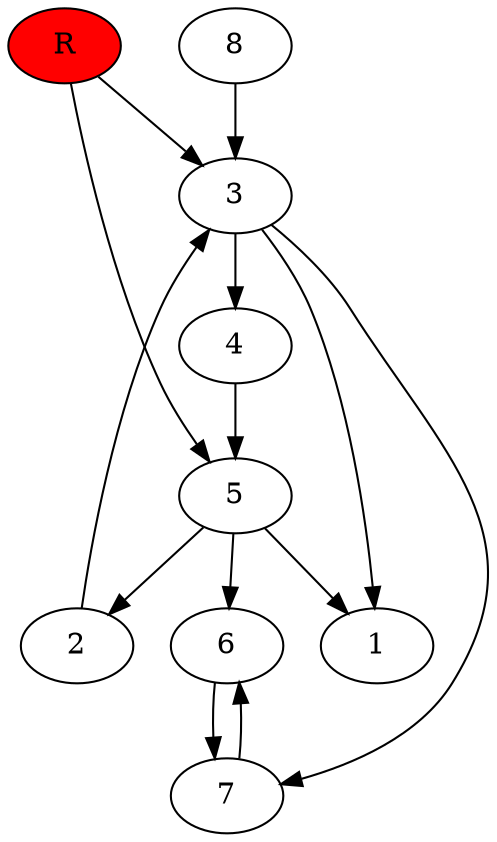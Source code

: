 digraph prb36661 {
	1
	2
	3
	4
	5
	6
	7
	8
	R [fillcolor="#ff0000" style=filled]
	2 -> 3
	3 -> 1
	3 -> 4
	3 -> 7
	4 -> 5
	5 -> 1
	5 -> 2
	5 -> 6
	6 -> 7
	7 -> 6
	8 -> 3
	R -> 3
	R -> 5
}
